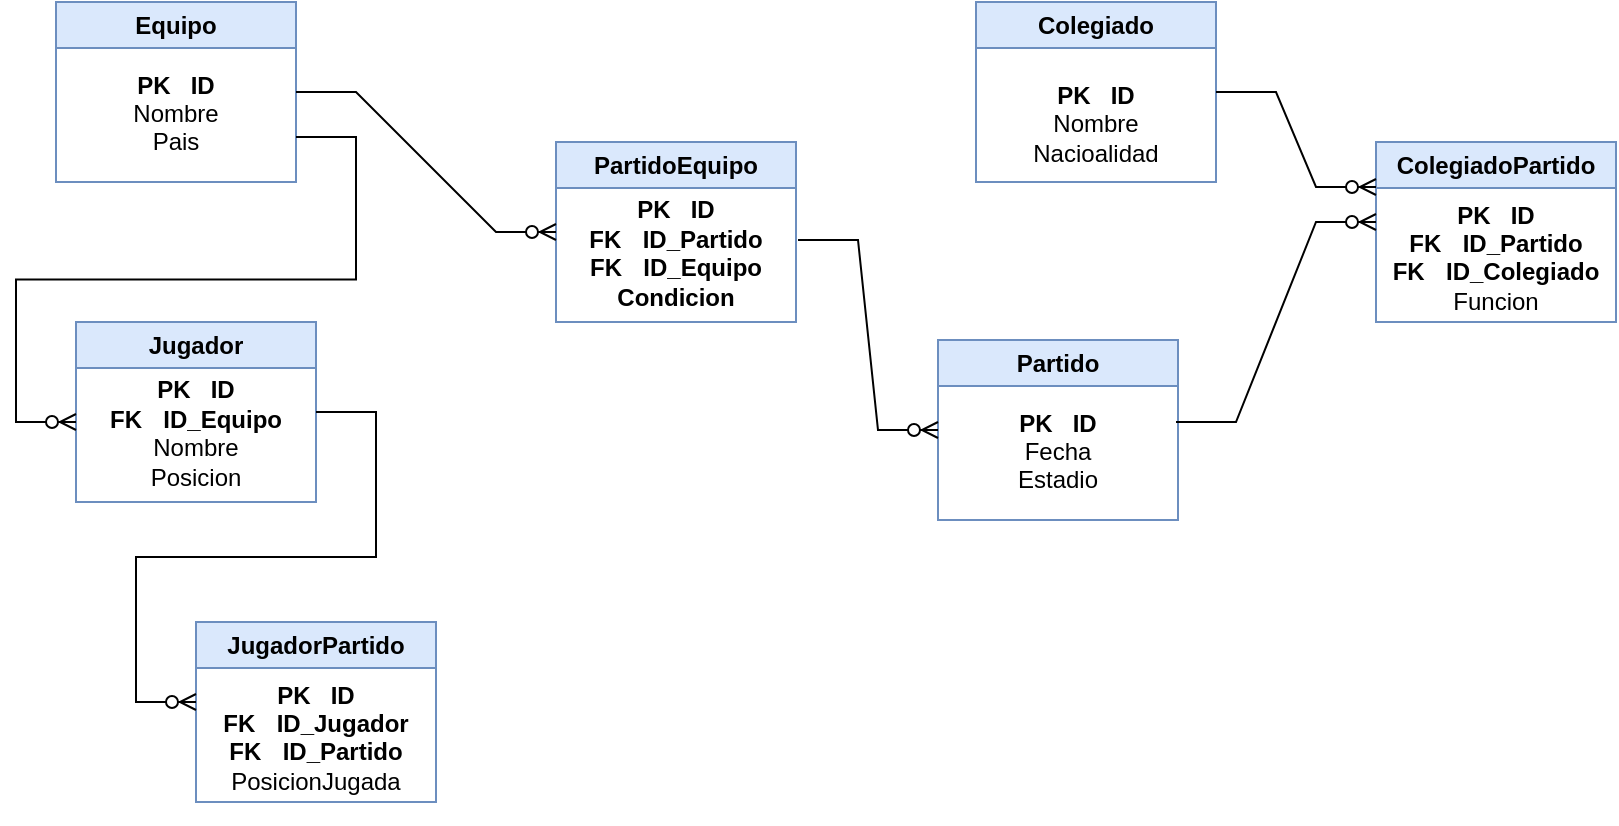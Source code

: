 <mxfile version="26.0.16">
  <diagram name="Página-1" id="T2pf7Hs2AM5AWzYYO3_f">
    <mxGraphModel dx="1100" dy="1712" grid="1" gridSize="10" guides="1" tooltips="1" connect="1" arrows="1" fold="1" page="1" pageScale="1" pageWidth="827" pageHeight="1169" math="0" shadow="0">
      <root>
        <mxCell id="0" />
        <mxCell id="1" parent="0" />
        <mxCell id="DfkuYRPkKveE3gYTs_tg-1" value="JugadorPartido" style="swimlane;whiteSpace=wrap;html=1;fillColor=#dae8fc;strokeColor=#6c8ebf;" vertex="1" parent="1">
          <mxGeometry x="210" y="220" width="120" height="90" as="geometry" />
        </mxCell>
        <mxCell id="DfkuYRPkKveE3gYTs_tg-4" value="&lt;b&gt;PK&amp;nbsp;&lt;span style=&quot;white-space: pre;&quot;&gt;&#x9;&lt;/span&gt;ID&lt;/b&gt;&lt;div&gt;&lt;b&gt;FK&lt;span style=&quot;white-space: pre;&quot;&gt;&#x9;&lt;/span&gt;ID_Jugador&lt;/b&gt;&lt;/div&gt;&lt;div&gt;&lt;b&gt;FK &lt;span style=&quot;white-space: pre;&quot;&gt;&#x9;&lt;/span&gt;ID_Partido&lt;/b&gt;&lt;/div&gt;&lt;div&gt;PosicionJugada&lt;br&gt;&lt;div&gt;&lt;br&gt;&lt;/div&gt;&lt;/div&gt;" style="text;html=1;align=center;verticalAlign=middle;whiteSpace=wrap;rounded=0;" vertex="1" parent="DfkuYRPkKveE3gYTs_tg-1">
          <mxGeometry x="10" y="50" width="100" height="30" as="geometry" />
        </mxCell>
        <mxCell id="DfkuYRPkKveE3gYTs_tg-6" value="Jugador" style="swimlane;whiteSpace=wrap;html=1;fillColor=#dae8fc;strokeColor=#6c8ebf;" vertex="1" parent="1">
          <mxGeometry x="150" y="70" width="120" height="90" as="geometry" />
        </mxCell>
        <mxCell id="DfkuYRPkKveE3gYTs_tg-7" value="&lt;b&gt;PK&amp;nbsp;&lt;span style=&quot;white-space: pre;&quot;&gt;&#x9;&lt;/span&gt;ID&lt;/b&gt;&lt;div&gt;&lt;b&gt;FK&lt;span style=&quot;white-space: pre;&quot;&gt;&#x9;&lt;/span&gt;ID_Equipo&lt;/b&gt;&lt;/div&gt;&lt;div&gt;Nombre&lt;/div&gt;&lt;div&gt;Posicion&lt;/div&gt;&lt;div&gt;&lt;b&gt;&lt;br&gt;&lt;/b&gt;&lt;div&gt;&lt;div&gt;&lt;br&gt;&lt;/div&gt;&lt;/div&gt;&lt;/div&gt;" style="text;html=1;align=center;verticalAlign=middle;whiteSpace=wrap;rounded=0;" vertex="1" parent="DfkuYRPkKveE3gYTs_tg-6">
          <mxGeometry x="10" y="55" width="100" height="30" as="geometry" />
        </mxCell>
        <mxCell id="DfkuYRPkKveE3gYTs_tg-8" value="Equipo" style="swimlane;whiteSpace=wrap;html=1;fillColor=#dae8fc;strokeColor=#6c8ebf;" vertex="1" parent="1">
          <mxGeometry x="140" y="-90" width="120" height="90" as="geometry" />
        </mxCell>
        <mxCell id="DfkuYRPkKveE3gYTs_tg-9" value="&lt;b&gt;PK&amp;nbsp;&lt;span style=&quot;white-space: pre;&quot;&gt;&#x9;&lt;/span&gt;ID&lt;/b&gt;&lt;div&gt;Nombre&lt;/div&gt;&lt;div&gt;Pais&lt;/div&gt;&lt;div&gt;&lt;b&gt;&lt;br&gt;&lt;/b&gt;&lt;div&gt;&lt;div&gt;&lt;br&gt;&lt;/div&gt;&lt;/div&gt;&lt;/div&gt;" style="text;html=1;align=center;verticalAlign=middle;whiteSpace=wrap;rounded=0;" vertex="1" parent="DfkuYRPkKveE3gYTs_tg-8">
          <mxGeometry x="10" y="55" width="100" height="30" as="geometry" />
        </mxCell>
        <mxCell id="DfkuYRPkKveE3gYTs_tg-10" value="PartidoEquipo" style="swimlane;whiteSpace=wrap;html=1;fillColor=#dae8fc;strokeColor=#6c8ebf;" vertex="1" parent="1">
          <mxGeometry x="390" y="-20" width="120" height="90" as="geometry" />
        </mxCell>
        <mxCell id="DfkuYRPkKveE3gYTs_tg-11" value="&lt;b&gt;PK&amp;nbsp;&lt;span style=&quot;white-space: pre;&quot;&gt;&#x9;&lt;/span&gt;ID&lt;/b&gt;&lt;div&gt;&lt;b&gt;FK&lt;span style=&quot;white-space: pre;&quot;&gt;&#x9;&lt;/span&gt;ID_Partido&lt;/b&gt;&lt;/div&gt;&lt;div&gt;&lt;b&gt;FK&lt;span style=&quot;white-space: pre;&quot;&gt;&#x9;&lt;/span&gt;ID_Equipo&lt;/b&gt;&lt;/div&gt;&lt;div&gt;&lt;b&gt;Condicion&lt;/b&gt;&lt;/div&gt;&lt;div&gt;&lt;b&gt;&lt;br&gt;&lt;/b&gt;&lt;div&gt;&lt;div&gt;&lt;br&gt;&lt;/div&gt;&lt;/div&gt;&lt;/div&gt;" style="text;html=1;align=center;verticalAlign=middle;whiteSpace=wrap;rounded=0;" vertex="1" parent="DfkuYRPkKveE3gYTs_tg-10">
          <mxGeometry x="10" y="55" width="100" height="30" as="geometry" />
        </mxCell>
        <mxCell id="DfkuYRPkKveE3gYTs_tg-12" value="Partido" style="swimlane;whiteSpace=wrap;html=1;fillColor=#dae8fc;strokeColor=#6c8ebf;" vertex="1" parent="1">
          <mxGeometry x="581" y="79" width="120" height="90" as="geometry" />
        </mxCell>
        <mxCell id="DfkuYRPkKveE3gYTs_tg-13" value="&lt;b&gt;PK&amp;nbsp;&lt;span style=&quot;white-space: pre;&quot;&gt;&#x9;&lt;/span&gt;ID&lt;/b&gt;&lt;div&gt;Fecha&lt;/div&gt;&lt;div&gt;Estadio&lt;/div&gt;&lt;div&gt;&lt;b&gt;&lt;br&gt;&lt;/b&gt;&lt;div&gt;&lt;div&gt;&lt;br&gt;&lt;/div&gt;&lt;/div&gt;&lt;/div&gt;" style="text;html=1;align=center;verticalAlign=middle;whiteSpace=wrap;rounded=0;" vertex="1" parent="DfkuYRPkKveE3gYTs_tg-12">
          <mxGeometry x="10" y="55" width="100" height="30" as="geometry" />
        </mxCell>
        <mxCell id="DfkuYRPkKveE3gYTs_tg-23" value="" style="edgeStyle=entityRelationEdgeStyle;fontSize=12;html=1;endArrow=ERzeroToMany;endFill=1;rounded=0;entryX=0;entryY=0.5;entryDx=0;entryDy=0;" edge="1" parent="DfkuYRPkKveE3gYTs_tg-12" target="DfkuYRPkKveE3gYTs_tg-12">
          <mxGeometry width="100" height="100" relative="1" as="geometry">
            <mxPoint x="-70" y="-50" as="sourcePoint" />
            <mxPoint x="140" as="targetPoint" />
          </mxGeometry>
        </mxCell>
        <mxCell id="DfkuYRPkKveE3gYTs_tg-14" value="ColegiadoPartido" style="swimlane;whiteSpace=wrap;html=1;fillColor=#dae8fc;strokeColor=#6c8ebf;" vertex="1" parent="1">
          <mxGeometry x="800" y="-20" width="120" height="90" as="geometry" />
        </mxCell>
        <mxCell id="DfkuYRPkKveE3gYTs_tg-15" value="&lt;b&gt;PK&amp;nbsp;&lt;span style=&quot;white-space: pre;&quot;&gt;&#x9;&lt;/span&gt;ID&lt;/b&gt;&lt;div&gt;&lt;b&gt;FK&lt;span style=&quot;white-space: pre;&quot;&gt;&#x9;&lt;/span&gt;ID_Partido&lt;/b&gt;&lt;/div&gt;&lt;div&gt;&lt;b&gt;FK&amp;nbsp;&lt;span style=&quot;white-space: pre;&quot;&gt;&#x9;&lt;/span&gt;ID_Colegiado&lt;/b&gt;&lt;/div&gt;&lt;div&gt;Funcion&lt;br&gt;&lt;div&gt;&lt;div&gt;&lt;br&gt;&lt;/div&gt;&lt;/div&gt;&lt;/div&gt;" style="text;html=1;align=center;verticalAlign=middle;whiteSpace=wrap;rounded=0;" vertex="1" parent="DfkuYRPkKveE3gYTs_tg-14">
          <mxGeometry x="10" y="47" width="100" height="35" as="geometry" />
        </mxCell>
        <mxCell id="DfkuYRPkKveE3gYTs_tg-16" value="Colegiado" style="swimlane;whiteSpace=wrap;html=1;fillColor=#dae8fc;strokeColor=#6c8ebf;" vertex="1" parent="1">
          <mxGeometry x="600" y="-90" width="120" height="90" as="geometry" />
        </mxCell>
        <mxCell id="DfkuYRPkKveE3gYTs_tg-17" value="&lt;b&gt;PK&amp;nbsp;&lt;span style=&quot;white-space: pre;&quot;&gt;&#x9;&lt;/span&gt;ID&lt;/b&gt;&lt;div&gt;Nombre&lt;/div&gt;&lt;div&gt;Nacioalidad&lt;br&gt;&lt;div&gt;&lt;div&gt;&lt;br&gt;&lt;/div&gt;&lt;/div&gt;&lt;/div&gt;" style="text;html=1;align=center;verticalAlign=middle;whiteSpace=wrap;rounded=0;" vertex="1" parent="DfkuYRPkKveE3gYTs_tg-16">
          <mxGeometry x="10" y="50" width="100" height="35" as="geometry" />
        </mxCell>
        <mxCell id="DfkuYRPkKveE3gYTs_tg-19" value="" style="edgeStyle=entityRelationEdgeStyle;fontSize=12;html=1;endArrow=ERzeroToMany;endFill=1;rounded=0;exitX=1;exitY=0.5;exitDx=0;exitDy=0;" edge="1" parent="1" source="DfkuYRPkKveE3gYTs_tg-6">
          <mxGeometry width="100" height="100" relative="1" as="geometry">
            <mxPoint x="110" y="360" as="sourcePoint" />
            <mxPoint x="210" y="260" as="targetPoint" />
          </mxGeometry>
        </mxCell>
        <mxCell id="DfkuYRPkKveE3gYTs_tg-20" value="" style="edgeStyle=entityRelationEdgeStyle;fontSize=12;html=1;endArrow=ERzeroToMany;endFill=1;rounded=0;exitX=1;exitY=0.75;exitDx=0;exitDy=0;" edge="1" parent="1" source="DfkuYRPkKveE3gYTs_tg-8">
          <mxGeometry width="100" height="100" relative="1" as="geometry">
            <mxPoint x="290" y="-22.5" as="sourcePoint" />
            <mxPoint x="150" y="120" as="targetPoint" />
            <Array as="points">
              <mxPoint x="-10" y="65" />
              <mxPoint x="100" y="85" />
              <mxPoint x="100" y="45" />
              <mxPoint x="80" y="80" />
              <mxPoint x="110" y="120" />
              <mxPoint x="80" y="130" />
            </Array>
          </mxGeometry>
        </mxCell>
        <mxCell id="DfkuYRPkKveE3gYTs_tg-21" value="" style="edgeStyle=entityRelationEdgeStyle;fontSize=12;html=1;endArrow=ERzeroToMany;endFill=1;rounded=0;exitX=1;exitY=0.5;exitDx=0;exitDy=0;entryX=0;entryY=0.5;entryDx=0;entryDy=0;" edge="1" parent="1" source="DfkuYRPkKveE3gYTs_tg-8" target="DfkuYRPkKveE3gYTs_tg-10">
          <mxGeometry width="100" height="100" relative="1" as="geometry">
            <mxPoint x="380" y="30" as="sourcePoint" />
            <mxPoint x="480" y="60" as="targetPoint" />
          </mxGeometry>
        </mxCell>
        <mxCell id="DfkuYRPkKveE3gYTs_tg-26" value="" style="edgeStyle=entityRelationEdgeStyle;fontSize=12;html=1;endArrow=ERzeroToMany;endFill=1;rounded=0;" edge="1" parent="1">
          <mxGeometry width="100" height="100" relative="1" as="geometry">
            <mxPoint x="700" y="120" as="sourcePoint" />
            <mxPoint x="800" y="20" as="targetPoint" />
          </mxGeometry>
        </mxCell>
        <mxCell id="DfkuYRPkKveE3gYTs_tg-27" value="" style="edgeStyle=entityRelationEdgeStyle;fontSize=12;html=1;endArrow=ERzeroToMany;endFill=1;rounded=0;entryX=0;entryY=0.25;entryDx=0;entryDy=0;exitX=1;exitY=0.5;exitDx=0;exitDy=0;" edge="1" parent="1" source="DfkuYRPkKveE3gYTs_tg-16" target="DfkuYRPkKveE3gYTs_tg-14">
          <mxGeometry width="100" height="100" relative="1" as="geometry">
            <mxPoint x="740" y="10" as="sourcePoint" />
            <mxPoint x="840" y="-90" as="targetPoint" />
          </mxGeometry>
        </mxCell>
      </root>
    </mxGraphModel>
  </diagram>
</mxfile>
